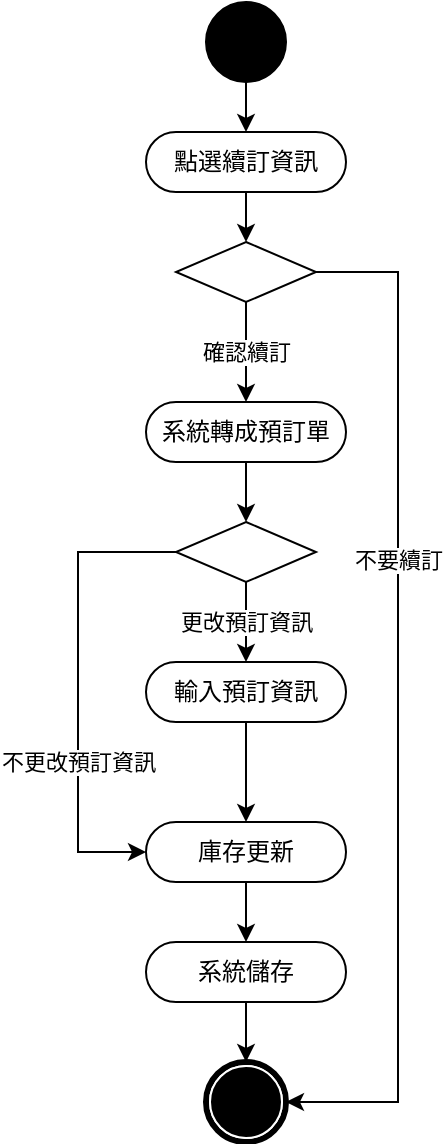 <mxfile version="12.9.13" type="device"><diagram id="AfxZzDFLtww6HMrLExm1" name="第1頁"><mxGraphModel dx="621" dy="461" grid="1" gridSize="10" guides="1" tooltips="1" connect="1" arrows="1" fold="1" page="1" pageScale="1" pageWidth="827" pageHeight="1169" math="0" shadow="0"><root><mxCell id="0"/><mxCell id="1" parent="0"/><mxCell id="fvLLaUFo94BQlEhR-vmj-1" style="edgeStyle=orthogonalEdgeStyle;rounded=0;orthogonalLoop=1;jettySize=auto;html=1;entryX=0.5;entryY=0;entryDx=0;entryDy=0;" parent="1" source="fvLLaUFo94BQlEhR-vmj-2" target="fvLLaUFo94BQlEhR-vmj-4" edge="1"><mxGeometry relative="1" as="geometry"/></mxCell><mxCell id="fvLLaUFo94BQlEhR-vmj-2" value="" style="ellipse;whiteSpace=wrap;html=1;rounded=0;shadow=0;comic=0;labelBackgroundColor=none;strokeWidth=1;fillColor=#000000;fontFamily=Verdana;fontSize=12;align=center;" parent="1" vertex="1"><mxGeometry x="194" y="40" width="40" height="40" as="geometry"/></mxCell><mxCell id="fvLLaUFo94BQlEhR-vmj-3" value="確認續訂" style="edgeStyle=orthogonalEdgeStyle;rounded=0;orthogonalLoop=1;jettySize=auto;html=1;entryX=0.5;entryY=0;entryDx=0;entryDy=0;exitX=0.5;exitY=1;exitDx=0;exitDy=0;" parent="1" source="fvLLaUFo94BQlEhR-vmj-32" target="fvLLaUFo94BQlEhR-vmj-11" edge="1"><mxGeometry relative="1" as="geometry"><mxPoint x="214" y="250" as="sourcePoint"/><mxPoint x="214" y="280" as="targetPoint"/></mxGeometry></mxCell><mxCell id="fvLLaUFo94BQlEhR-vmj-35" style="edgeStyle=orthogonalEdgeStyle;rounded=0;orthogonalLoop=1;jettySize=auto;html=1;entryX=0.5;entryY=0;entryDx=0;entryDy=0;" parent="1" source="fvLLaUFo94BQlEhR-vmj-4" target="fvLLaUFo94BQlEhR-vmj-32" edge="1"><mxGeometry relative="1" as="geometry"/></mxCell><mxCell id="fvLLaUFo94BQlEhR-vmj-4" value="點選續訂資訊" style="rounded=1;whiteSpace=wrap;html=1;shadow=0;comic=0;labelBackgroundColor=none;strokeWidth=1;fontFamily=Verdana;fontSize=12;align=center;arcSize=50;" parent="1" vertex="1"><mxGeometry x="164" y="105" width="100" height="30" as="geometry"/></mxCell><mxCell id="fvLLaUFo94BQlEhR-vmj-5" style="edgeStyle=orthogonalEdgeStyle;rounded=0;orthogonalLoop=1;jettySize=auto;html=1;entryX=0.5;entryY=0;entryDx=0;entryDy=0;exitX=0.5;exitY=1;exitDx=0;exitDy=0;" parent="1" source="fvLLaUFo94BQlEhR-vmj-9" target="fvLLaUFo94BQlEhR-vmj-24" edge="1"><mxGeometry relative="1" as="geometry"><mxPoint x="214" y="570" as="targetPoint"/><mxPoint x="214" y="560" as="sourcePoint"/></mxGeometry></mxCell><mxCell id="fvLLaUFo94BQlEhR-vmj-9" value="系統儲存" style="rounded=1;whiteSpace=wrap;html=1;shadow=0;comic=0;labelBackgroundColor=none;strokeWidth=1;fontFamily=Verdana;fontSize=12;align=center;arcSize=50;" parent="1" vertex="1"><mxGeometry x="164" y="510" width="100" height="30" as="geometry"/></mxCell><mxCell id="fvLLaUFo94BQlEhR-vmj-10" style="edgeStyle=orthogonalEdgeStyle;rounded=0;orthogonalLoop=1;jettySize=auto;html=1;entryX=0.5;entryY=0;entryDx=0;entryDy=0;" parent="1" source="fvLLaUFo94BQlEhR-vmj-11" target="zC_9_ZAWufqzoK_VKems-3" edge="1"><mxGeometry relative="1" as="geometry"><mxPoint x="214" y="310" as="targetPoint"/></mxGeometry></mxCell><mxCell id="fvLLaUFo94BQlEhR-vmj-11" value="系統轉成預訂單" style="rounded=1;whiteSpace=wrap;html=1;shadow=0;comic=0;labelBackgroundColor=none;strokeWidth=1;fontFamily=Verdana;fontSize=12;align=center;arcSize=50;" parent="1" vertex="1"><mxGeometry x="164" y="240" width="100" height="30" as="geometry"/></mxCell><mxCell id="fvLLaUFo94BQlEhR-vmj-24" value="" style="shape=mxgraph.bpmn.shape;html=1;verticalLabelPosition=bottom;labelBackgroundColor=#ffffff;verticalAlign=top;perimeter=ellipsePerimeter;outline=end;symbol=terminate;rounded=0;shadow=0;comic=0;strokeWidth=1;fontFamily=Verdana;fontSize=12;align=center;" parent="1" vertex="1"><mxGeometry x="194" y="570" width="40" height="40" as="geometry"/></mxCell><mxCell id="fvLLaUFo94BQlEhR-vmj-38" value="不要續訂" style="edgeStyle=orthogonalEdgeStyle;rounded=0;orthogonalLoop=1;jettySize=auto;html=1;entryX=1;entryY=0.5;entryDx=0;entryDy=0;" parent="1" source="fvLLaUFo94BQlEhR-vmj-32" target="fvLLaUFo94BQlEhR-vmj-24" edge="1"><mxGeometry x="-0.278" relative="1" as="geometry"><Array as="points"><mxPoint x="290" y="175"/><mxPoint x="290" y="590"/></Array><mxPoint as="offset"/><mxPoint x="270" y="480" as="targetPoint"/></mxGeometry></mxCell><mxCell id="fvLLaUFo94BQlEhR-vmj-32" value="" style="rhombus;whiteSpace=wrap;html=1;" parent="1" vertex="1"><mxGeometry x="179" y="160" width="70" height="30" as="geometry"/></mxCell><mxCell id="zC_9_ZAWufqzoK_VKems-2" style="edgeStyle=orthogonalEdgeStyle;rounded=0;orthogonalLoop=1;jettySize=auto;html=1;entryX=0.5;entryY=0;entryDx=0;entryDy=0;" edge="1" parent="1" source="zC_9_ZAWufqzoK_VKems-1" target="fvLLaUFo94BQlEhR-vmj-9"><mxGeometry relative="1" as="geometry"/></mxCell><mxCell id="zC_9_ZAWufqzoK_VKems-1" value="庫存更新" style="rounded=1;whiteSpace=wrap;html=1;shadow=0;comic=0;labelBackgroundColor=none;strokeWidth=1;fontFamily=Verdana;fontSize=12;align=center;arcSize=50;" vertex="1" parent="1"><mxGeometry x="164" y="450" width="100" height="30" as="geometry"/></mxCell><mxCell id="zC_9_ZAWufqzoK_VKems-5" value="更改預訂資訊" style="edgeStyle=orthogonalEdgeStyle;rounded=0;orthogonalLoop=1;jettySize=auto;html=1;entryX=0.5;entryY=0;entryDx=0;entryDy=0;" edge="1" parent="1" source="zC_9_ZAWufqzoK_VKems-3" target="zC_9_ZAWufqzoK_VKems-4"><mxGeometry relative="1" as="geometry"/></mxCell><mxCell id="zC_9_ZAWufqzoK_VKems-6" value="不更改預訂資訊" style="edgeStyle=orthogonalEdgeStyle;rounded=0;orthogonalLoop=1;jettySize=auto;html=1;entryX=0;entryY=0.5;entryDx=0;entryDy=0;" edge="1" parent="1" source="zC_9_ZAWufqzoK_VKems-3" target="zC_9_ZAWufqzoK_VKems-1"><mxGeometry x="0.322" relative="1" as="geometry"><Array as="points"><mxPoint x="130" y="315"/><mxPoint x="130" y="465"/></Array><mxPoint as="offset"/></mxGeometry></mxCell><mxCell id="zC_9_ZAWufqzoK_VKems-3" value="" style="rhombus;whiteSpace=wrap;html=1;" vertex="1" parent="1"><mxGeometry x="179" y="300" width="70" height="30" as="geometry"/></mxCell><mxCell id="zC_9_ZAWufqzoK_VKems-7" style="edgeStyle=orthogonalEdgeStyle;rounded=0;orthogonalLoop=1;jettySize=auto;html=1;entryX=0.5;entryY=0;entryDx=0;entryDy=0;" edge="1" parent="1" source="zC_9_ZAWufqzoK_VKems-4" target="zC_9_ZAWufqzoK_VKems-1"><mxGeometry relative="1" as="geometry"/></mxCell><mxCell id="zC_9_ZAWufqzoK_VKems-4" value="輸入預訂資訊" style="rounded=1;whiteSpace=wrap;html=1;shadow=0;comic=0;labelBackgroundColor=none;strokeWidth=1;fontFamily=Verdana;fontSize=12;align=center;arcSize=50;" vertex="1" parent="1"><mxGeometry x="164" y="370" width="100" height="30" as="geometry"/></mxCell></root></mxGraphModel></diagram></mxfile>